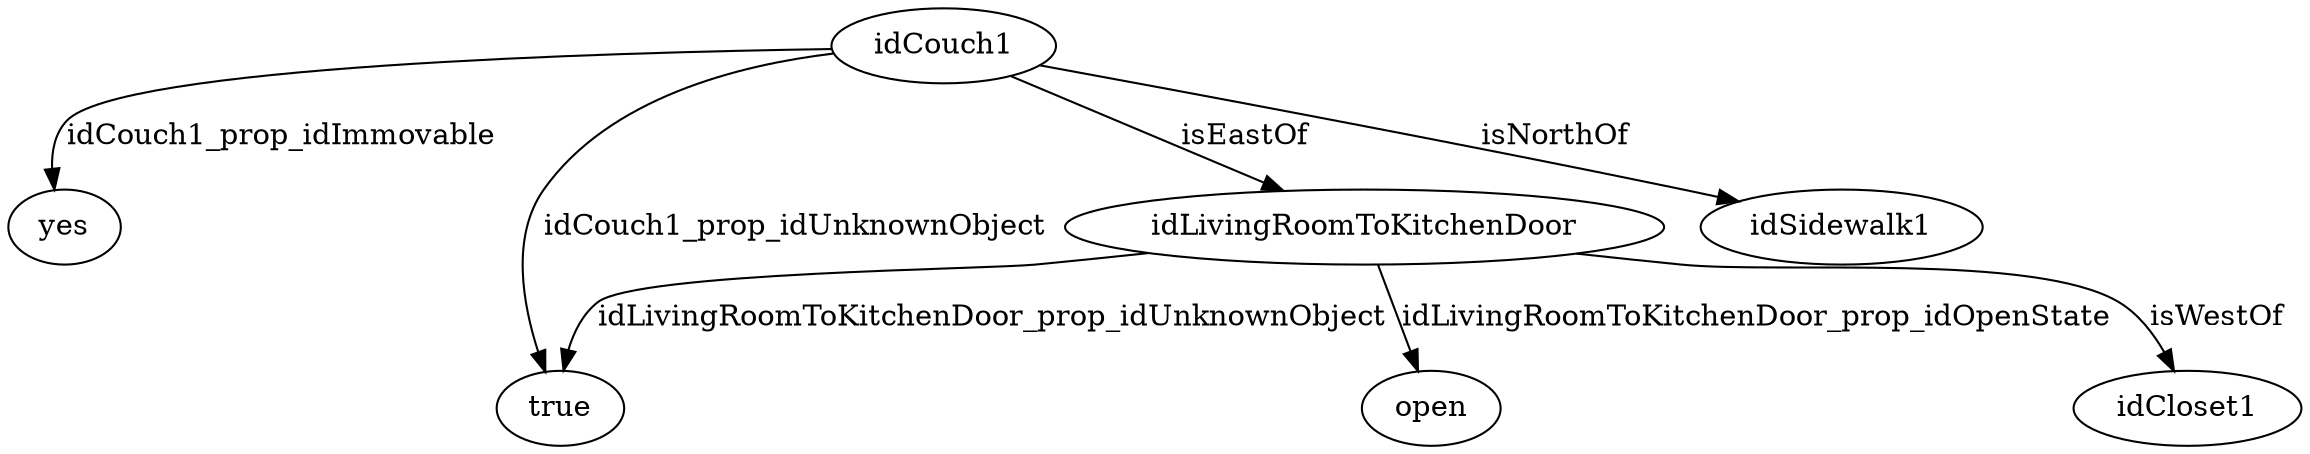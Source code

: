 strict digraph  {
idCouch1 [node_type=entity_node, root=root];
yes;
true;
idLivingRoomToKitchenDoor;
open;
idSidewalk1;
idCloset1;
idCouch1 -> yes  [edge_type=property, label=idCouch1_prop_idImmovable];
idCouch1 -> true  [edge_type=property, label=idCouch1_prop_idUnknownObject];
idCouch1 -> idLivingRoomToKitchenDoor  [edge_type=relationship, label=isEastOf];
idCouch1 -> idSidewalk1  [edge_type=relationship, label=isNorthOf];
idLivingRoomToKitchenDoor -> open  [edge_type=property, label=idLivingRoomToKitchenDoor_prop_idOpenState];
idLivingRoomToKitchenDoor -> true  [edge_type=property, label=idLivingRoomToKitchenDoor_prop_idUnknownObject];
idLivingRoomToKitchenDoor -> idCloset1  [edge_type=relationship, label=isWestOf];
}
